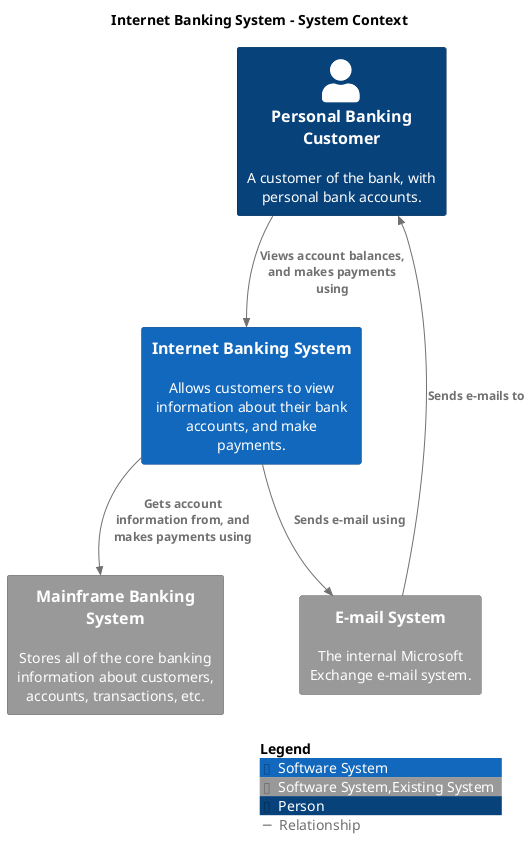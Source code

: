 @startuml
set separator none
title Internet Banking System - System Context

top to bottom direction

!include <C4/C4>
!include <C4/C4_Context>

AddElementTag("Software System", $bgColor="#1168bd", $borderColor="#0b4884", $fontColor="#ffffff", $sprite="", $shadowing="")
AddElementTag("Software System,Existing System", $bgColor="#999999", $borderColor="#6b6b6b", $fontColor="#ffffff", $sprite="", $shadowing="")
AddElementTag("Person", $bgColor="#08427b", $borderColor="#052e56", $fontColor="#ffffff", $sprite="", $shadowing="")

AddRelTag("Relationship", $textColor="#707070", $lineColor="#707070", $lineStyle = "")

Person_Ext(PersonalBankingCustomer, "Personal Banking Customer", "A customer of the bank, with personal bank accounts.", $tags="Person")
System(InternetBankingSystem, "Internet Banking System", "Allows customers to view information about their bank accounts, and make payments.", $tags="Software System")
System(MainframeBankingSystem, "Mainframe Banking System", "Stores all of the core banking information about customers, accounts, transactions, etc.", $tags="Software System,Existing System")
System(EmailSystem, "E-mail System", "The internal Microsoft Exchange e-mail system.", $tags="Software System,Existing System")

Rel_D(PersonalBankingCustomer, InternetBankingSystem, "Views account balances, and makes payments using", $tags="Relationship", $link="")
Rel_D(InternetBankingSystem, MainframeBankingSystem, "Gets account information from, and makes payments using", $tags="Relationship", $link="")
Rel_D(InternetBankingSystem, EmailSystem, "Sends e-mail using", $tags="Relationship", $link="")
Rel_D(EmailSystem, PersonalBankingCustomer, "Sends e-mails to", $tags="Relationship", $link="")

SHOW_LEGEND(true)
@enduml

